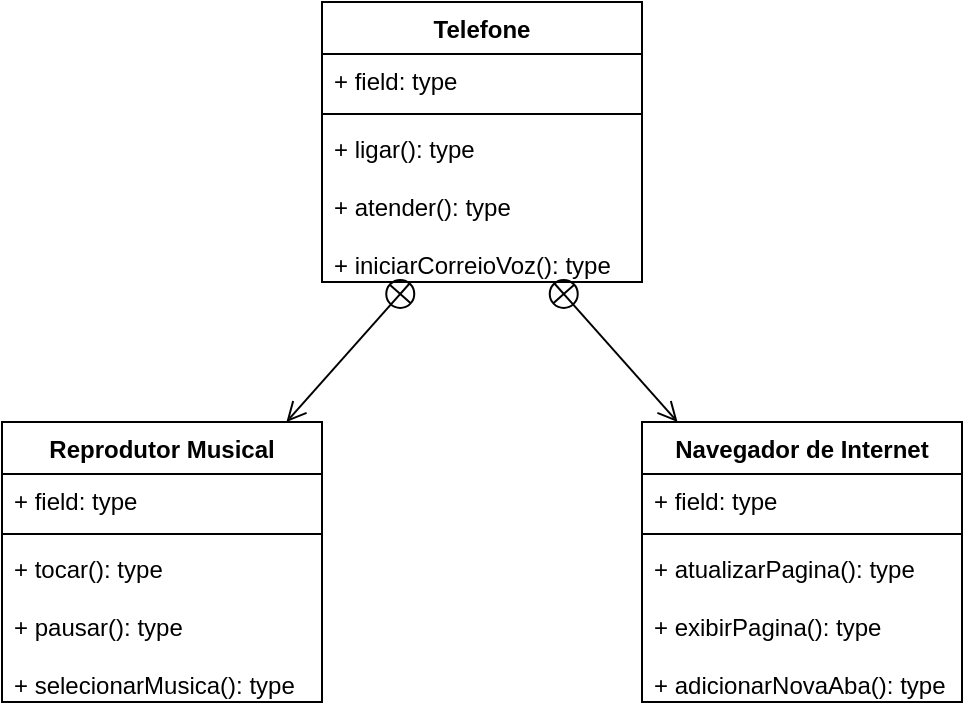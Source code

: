 <mxfile version="23.1.2" type="device">
  <diagram name="Page-1" id="-yBN6B2SUSsmKCCQBoV5">
    <mxGraphModel dx="2074" dy="746" grid="1" gridSize="10" guides="1" tooltips="1" connect="1" arrows="1" fold="1" page="1" pageScale="1" pageWidth="850" pageHeight="1100" math="0" shadow="0">
      <root>
        <mxCell id="0" />
        <mxCell id="1" parent="0" />
        <mxCell id="asWVfqAA4mAYeYXG9JnS-1" value="Telefone" style="swimlane;fontStyle=1;align=center;verticalAlign=top;childLayout=stackLayout;horizontal=1;startSize=26;horizontalStack=0;resizeParent=1;resizeParentMax=0;resizeLast=0;collapsible=1;marginBottom=0;whiteSpace=wrap;html=1;" vertex="1" parent="1">
          <mxGeometry x="345" y="110" width="160" height="140" as="geometry" />
        </mxCell>
        <mxCell id="asWVfqAA4mAYeYXG9JnS-2" value="+ field: type" style="text;strokeColor=none;fillColor=none;align=left;verticalAlign=top;spacingLeft=4;spacingRight=4;overflow=hidden;rotatable=0;points=[[0,0.5],[1,0.5]];portConstraint=eastwest;whiteSpace=wrap;html=1;" vertex="1" parent="asWVfqAA4mAYeYXG9JnS-1">
          <mxGeometry y="26" width="160" height="26" as="geometry" />
        </mxCell>
        <mxCell id="asWVfqAA4mAYeYXG9JnS-3" value="" style="line;strokeWidth=1;fillColor=none;align=left;verticalAlign=middle;spacingTop=-1;spacingLeft=3;spacingRight=3;rotatable=0;labelPosition=right;points=[];portConstraint=eastwest;strokeColor=inherit;" vertex="1" parent="asWVfqAA4mAYeYXG9JnS-1">
          <mxGeometry y="52" width="160" height="8" as="geometry" />
        </mxCell>
        <mxCell id="asWVfqAA4mAYeYXG9JnS-4" value="+ ligar(): type&lt;br&gt;&lt;br&gt;+ atender(): type&lt;br&gt;&lt;br&gt;+ iniciarCorreioVoz(): type" style="text;strokeColor=none;fillColor=none;align=left;verticalAlign=top;spacingLeft=4;spacingRight=4;overflow=hidden;rotatable=0;points=[[0,0.5],[1,0.5]];portConstraint=eastwest;whiteSpace=wrap;html=1;" vertex="1" parent="asWVfqAA4mAYeYXG9JnS-1">
          <mxGeometry y="60" width="160" height="80" as="geometry" />
        </mxCell>
        <mxCell id="asWVfqAA4mAYeYXG9JnS-5" value="Reprodutor Musical" style="swimlane;fontStyle=1;align=center;verticalAlign=top;childLayout=stackLayout;horizontal=1;startSize=26;horizontalStack=0;resizeParent=1;resizeParentMax=0;resizeLast=0;collapsible=1;marginBottom=0;whiteSpace=wrap;html=1;" vertex="1" parent="1">
          <mxGeometry x="185" y="320" width="160" height="140" as="geometry" />
        </mxCell>
        <mxCell id="asWVfqAA4mAYeYXG9JnS-6" value="+ field: type" style="text;strokeColor=none;fillColor=none;align=left;verticalAlign=top;spacingLeft=4;spacingRight=4;overflow=hidden;rotatable=0;points=[[0,0.5],[1,0.5]];portConstraint=eastwest;whiteSpace=wrap;html=1;" vertex="1" parent="asWVfqAA4mAYeYXG9JnS-5">
          <mxGeometry y="26" width="160" height="26" as="geometry" />
        </mxCell>
        <mxCell id="asWVfqAA4mAYeYXG9JnS-7" value="" style="line;strokeWidth=1;fillColor=none;align=left;verticalAlign=middle;spacingTop=-1;spacingLeft=3;spacingRight=3;rotatable=0;labelPosition=right;points=[];portConstraint=eastwest;strokeColor=inherit;" vertex="1" parent="asWVfqAA4mAYeYXG9JnS-5">
          <mxGeometry y="52" width="160" height="8" as="geometry" />
        </mxCell>
        <mxCell id="asWVfqAA4mAYeYXG9JnS-8" value="+ tocar(): type&lt;br&gt;&lt;br&gt;+ pausar(): type&lt;br&gt;&lt;br&gt;+ selecionarMusica(): type" style="text;strokeColor=none;fillColor=none;align=left;verticalAlign=top;spacingLeft=4;spacingRight=4;overflow=hidden;rotatable=0;points=[[0,0.5],[1,0.5]];portConstraint=eastwest;whiteSpace=wrap;html=1;" vertex="1" parent="asWVfqAA4mAYeYXG9JnS-5">
          <mxGeometry y="60" width="160" height="80" as="geometry" />
        </mxCell>
        <mxCell id="asWVfqAA4mAYeYXG9JnS-9" value="Navegador de Internet" style="swimlane;fontStyle=1;align=center;verticalAlign=top;childLayout=stackLayout;horizontal=1;startSize=26;horizontalStack=0;resizeParent=1;resizeParentMax=0;resizeLast=0;collapsible=1;marginBottom=0;whiteSpace=wrap;html=1;" vertex="1" parent="1">
          <mxGeometry x="505" y="320" width="160" height="140" as="geometry" />
        </mxCell>
        <mxCell id="asWVfqAA4mAYeYXG9JnS-10" value="+ field: type" style="text;strokeColor=none;fillColor=none;align=left;verticalAlign=top;spacingLeft=4;spacingRight=4;overflow=hidden;rotatable=0;points=[[0,0.5],[1,0.5]];portConstraint=eastwest;whiteSpace=wrap;html=1;" vertex="1" parent="asWVfqAA4mAYeYXG9JnS-9">
          <mxGeometry y="26" width="160" height="26" as="geometry" />
        </mxCell>
        <mxCell id="asWVfqAA4mAYeYXG9JnS-11" value="" style="line;strokeWidth=1;fillColor=none;align=left;verticalAlign=middle;spacingTop=-1;spacingLeft=3;spacingRight=3;rotatable=0;labelPosition=right;points=[];portConstraint=eastwest;strokeColor=inherit;" vertex="1" parent="asWVfqAA4mAYeYXG9JnS-9">
          <mxGeometry y="52" width="160" height="8" as="geometry" />
        </mxCell>
        <mxCell id="asWVfqAA4mAYeYXG9JnS-12" value="+ atualizarPagina(): type&lt;br&gt;&lt;br&gt;+ exibirPagina(): type&lt;br&gt;&lt;br&gt;+ adicionarNovaAba(): type" style="text;strokeColor=none;fillColor=none;align=left;verticalAlign=top;spacingLeft=4;spacingRight=4;overflow=hidden;rotatable=0;points=[[0,0.5],[1,0.5]];portConstraint=eastwest;whiteSpace=wrap;html=1;" vertex="1" parent="asWVfqAA4mAYeYXG9JnS-9">
          <mxGeometry y="60" width="160" height="80" as="geometry" />
        </mxCell>
        <mxCell id="asWVfqAA4mAYeYXG9JnS-17" value="" style="endArrow=open;startArrow=circlePlus;endFill=0;startFill=0;endSize=8;html=1;rounded=0;" edge="1" parent="1" source="asWVfqAA4mAYeYXG9JnS-4" target="asWVfqAA4mAYeYXG9JnS-9">
          <mxGeometry width="160" relative="1" as="geometry">
            <mxPoint x="340" y="280" as="sourcePoint" />
            <mxPoint x="500" y="280" as="targetPoint" />
          </mxGeometry>
        </mxCell>
        <mxCell id="asWVfqAA4mAYeYXG9JnS-18" value="" style="endArrow=open;startArrow=circlePlus;endFill=0;startFill=0;endSize=8;html=1;rounded=0;" edge="1" parent="1" source="asWVfqAA4mAYeYXG9JnS-4" target="asWVfqAA4mAYeYXG9JnS-5">
          <mxGeometry width="160" relative="1" as="geometry">
            <mxPoint x="340" y="280" as="sourcePoint" />
            <mxPoint x="500" y="280" as="targetPoint" />
          </mxGeometry>
        </mxCell>
      </root>
    </mxGraphModel>
  </diagram>
</mxfile>
